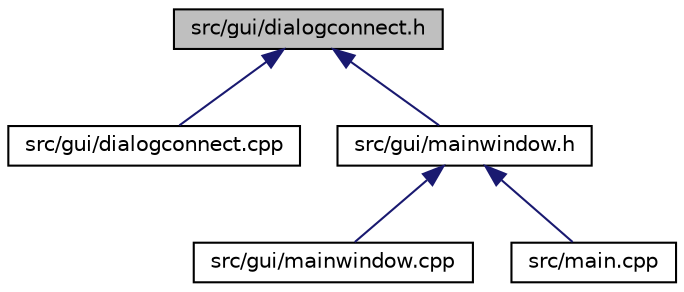 digraph "src/gui/dialogconnect.h"
{
 // LATEX_PDF_SIZE
  edge [fontname="Helvetica",fontsize="10",labelfontname="Helvetica",labelfontsize="10"];
  node [fontname="Helvetica",fontsize="10",shape=record];
  Node1 [label="src/gui/dialogconnect.h",height=0.2,width=0.4,color="black", fillcolor="grey75", style="filled", fontcolor="black",tooltip="DialogConnect class declaration."];
  Node1 -> Node2 [dir="back",color="midnightblue",fontsize="10",style="solid",fontname="Helvetica"];
  Node2 [label="src/gui/dialogconnect.cpp",height=0.2,width=0.4,color="black", fillcolor="white", style="filled",URL="$dialogconnect_8cpp.html",tooltip=" "];
  Node1 -> Node3 [dir="back",color="midnightblue",fontsize="10",style="solid",fontname="Helvetica"];
  Node3 [label="src/gui/mainwindow.h",height=0.2,width=0.4,color="black", fillcolor="white", style="filled",URL="$mainwindow_8h.html",tooltip="Mainwindow for the project linescaleGUI."];
  Node3 -> Node4 [dir="back",color="midnightblue",fontsize="10",style="solid",fontname="Helvetica"];
  Node4 [label="src/gui/mainwindow.cpp",height=0.2,width=0.4,color="black", fillcolor="white", style="filled",URL="$mainwindow_8cpp.html",tooltip=" "];
  Node3 -> Node5 [dir="back",color="midnightblue",fontsize="10",style="solid",fontname="Helvetica"];
  Node5 [label="src/main.cpp",height=0.2,width=0.4,color="black", fillcolor="white", style="filled",URL="$main_8cpp.html",tooltip="Main file of project linescaleGUI."];
}
